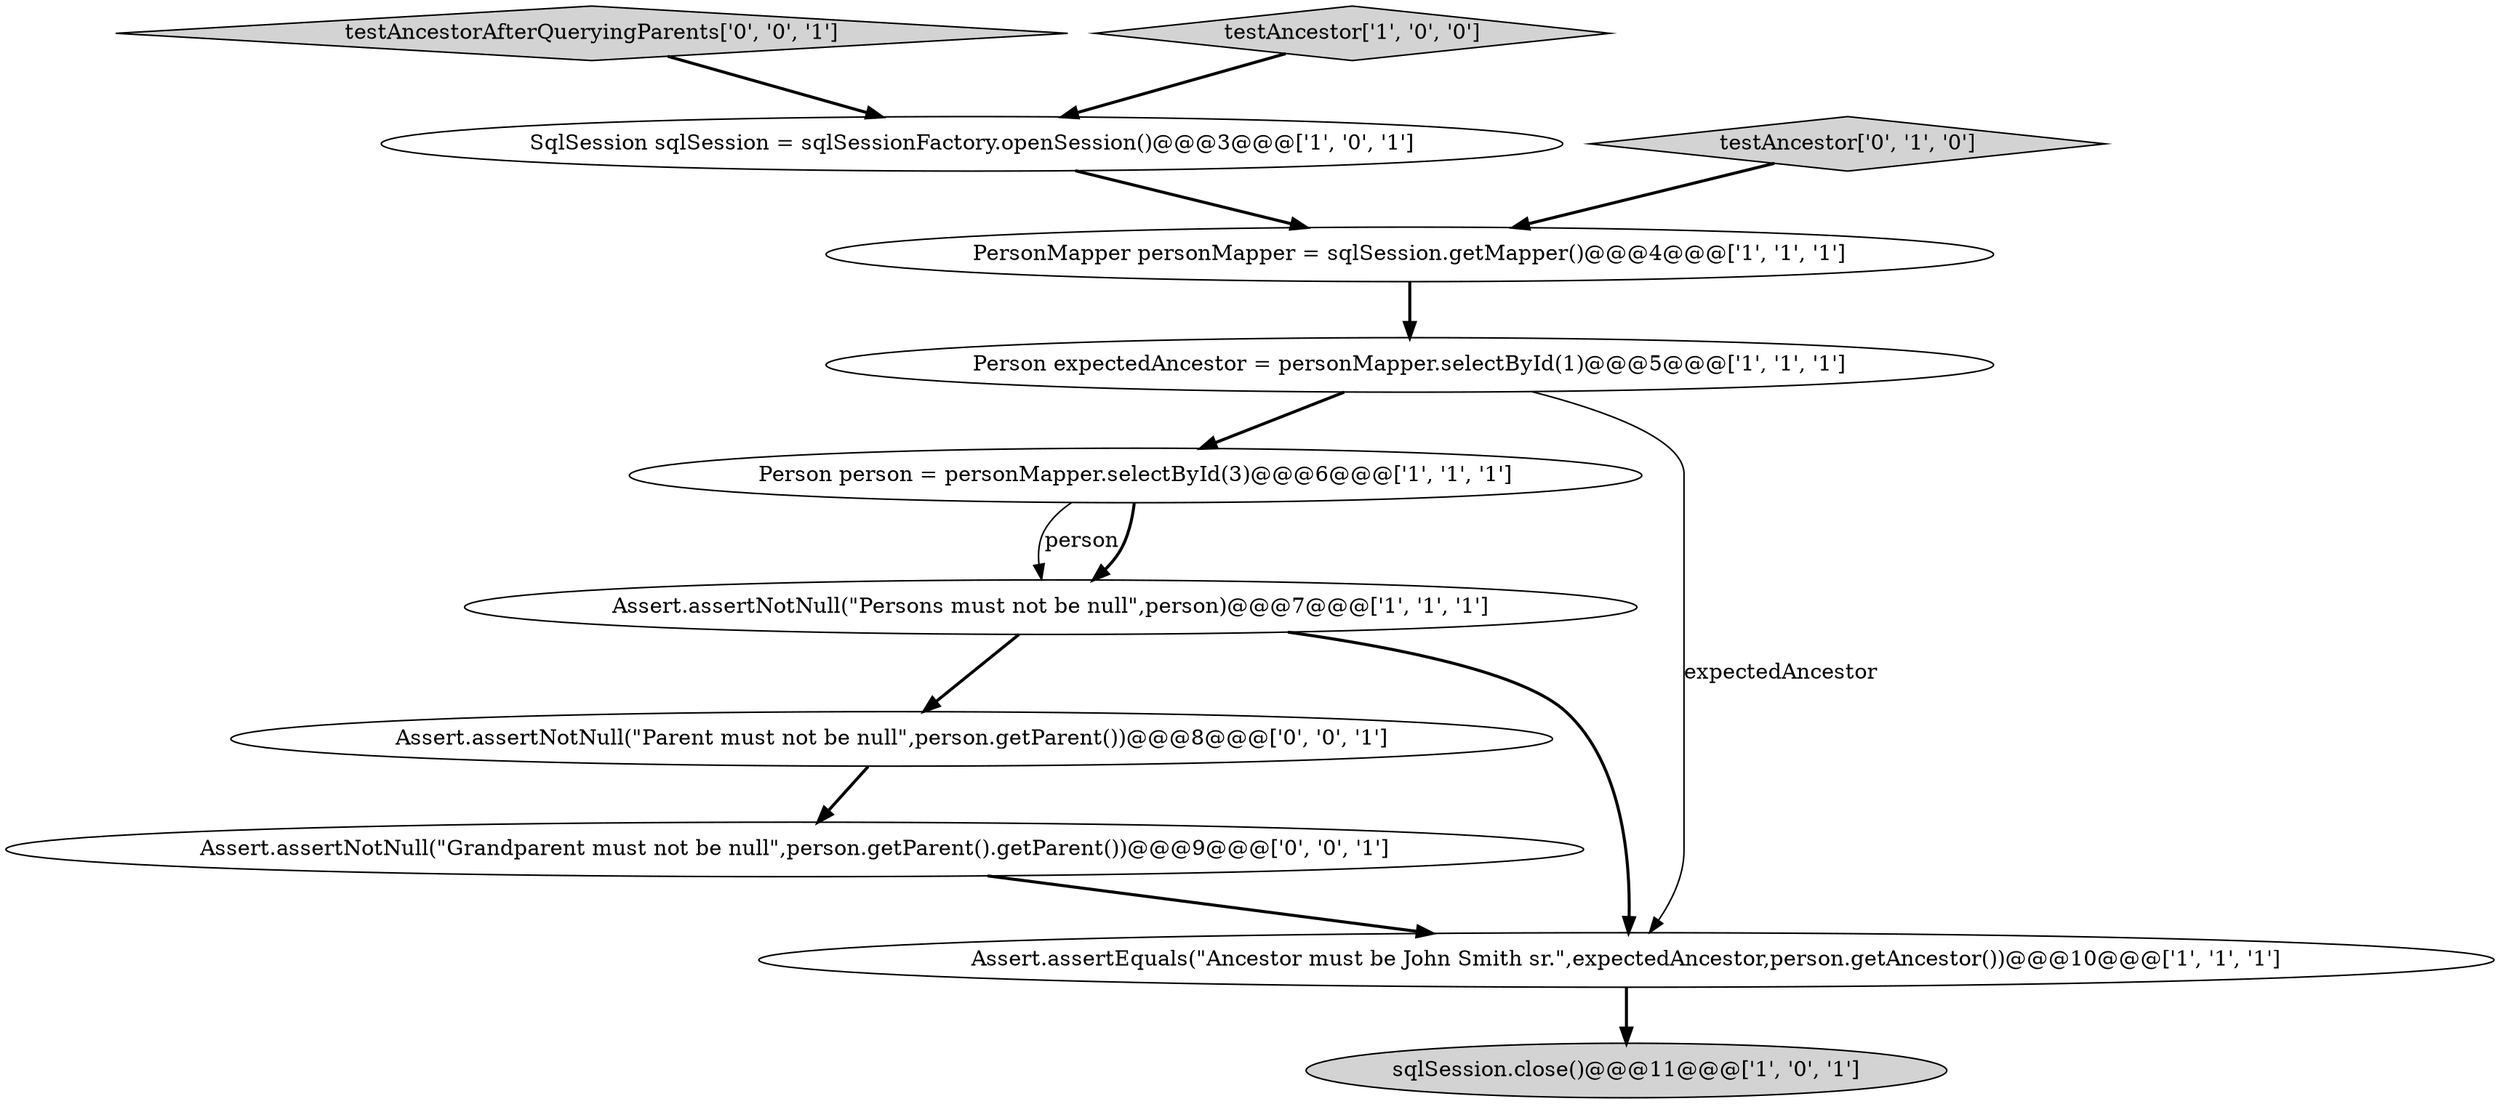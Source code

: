 digraph {
5 [style = filled, label = "Assert.assertNotNull(\"Persons must not be null\",person)@@@7@@@['1', '1', '1']", fillcolor = white, shape = ellipse image = "AAA0AAABBB1BBB"];
3 [style = filled, label = "Person expectedAncestor = personMapper.selectById(1)@@@5@@@['1', '1', '1']", fillcolor = white, shape = ellipse image = "AAA0AAABBB1BBB"];
11 [style = filled, label = "testAncestorAfterQueryingParents['0', '0', '1']", fillcolor = lightgray, shape = diamond image = "AAA0AAABBB3BBB"];
7 [style = filled, label = "SqlSession sqlSession = sqlSessionFactory.openSession()@@@3@@@['1', '0', '1']", fillcolor = white, shape = ellipse image = "AAA0AAABBB1BBB"];
8 [style = filled, label = "testAncestor['0', '1', '0']", fillcolor = lightgray, shape = diamond image = "AAA0AAABBB2BBB"];
10 [style = filled, label = "Assert.assertNotNull(\"Parent must not be null\",person.getParent())@@@8@@@['0', '0', '1']", fillcolor = white, shape = ellipse image = "AAA0AAABBB3BBB"];
1 [style = filled, label = "sqlSession.close()@@@11@@@['1', '0', '1']", fillcolor = lightgray, shape = ellipse image = "AAA0AAABBB1BBB"];
9 [style = filled, label = "Assert.assertNotNull(\"Grandparent must not be null\",person.getParent().getParent())@@@9@@@['0', '0', '1']", fillcolor = white, shape = ellipse image = "AAA0AAABBB3BBB"];
6 [style = filled, label = "testAncestor['1', '0', '0']", fillcolor = lightgray, shape = diamond image = "AAA0AAABBB1BBB"];
4 [style = filled, label = "PersonMapper personMapper = sqlSession.getMapper()@@@4@@@['1', '1', '1']", fillcolor = white, shape = ellipse image = "AAA0AAABBB1BBB"];
2 [style = filled, label = "Person person = personMapper.selectById(3)@@@6@@@['1', '1', '1']", fillcolor = white, shape = ellipse image = "AAA0AAABBB1BBB"];
0 [style = filled, label = "Assert.assertEquals(\"Ancestor must be John Smith sr.\",expectedAncestor,person.getAncestor())@@@10@@@['1', '1', '1']", fillcolor = white, shape = ellipse image = "AAA0AAABBB1BBB"];
2->5 [style = solid, label="person"];
5->10 [style = bold, label=""];
4->3 [style = bold, label=""];
3->0 [style = solid, label="expectedAncestor"];
10->9 [style = bold, label=""];
8->4 [style = bold, label=""];
7->4 [style = bold, label=""];
9->0 [style = bold, label=""];
3->2 [style = bold, label=""];
5->0 [style = bold, label=""];
6->7 [style = bold, label=""];
0->1 [style = bold, label=""];
11->7 [style = bold, label=""];
2->5 [style = bold, label=""];
}

